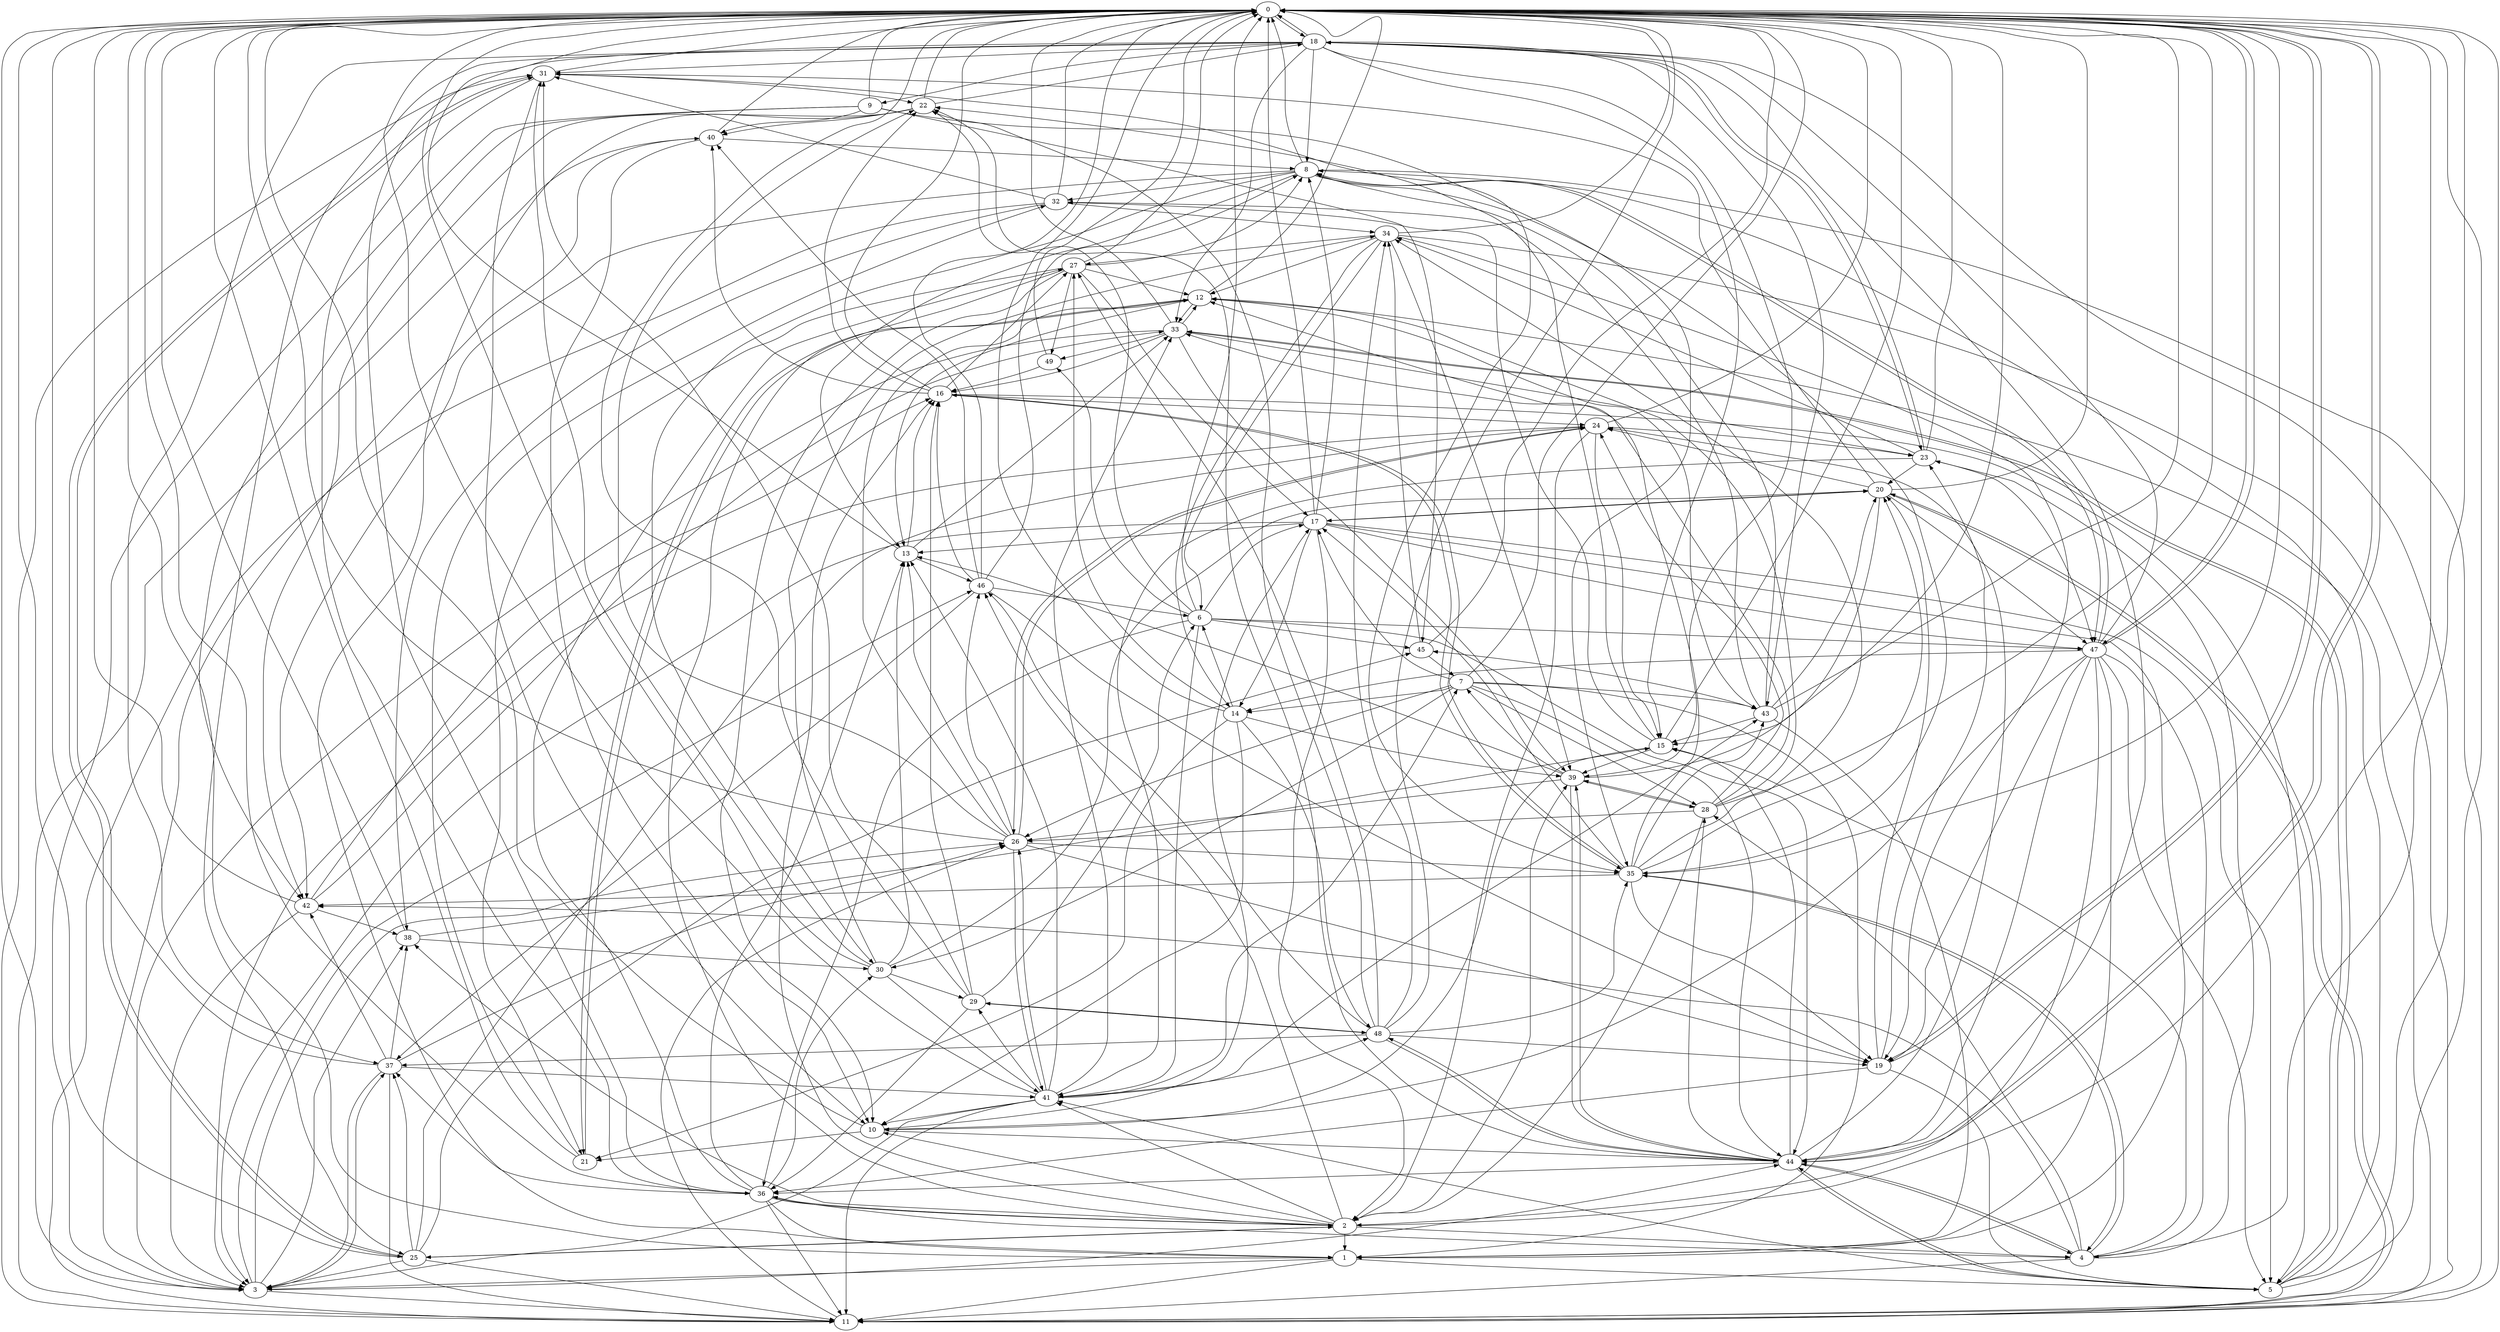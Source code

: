 strict digraph "" {
	0	 [component_delay=3];
	18	 [component_delay=3];
	0 -> 18	 [wire_delay=1];
	19	 [component_delay=3];
	0 -> 19	 [wire_delay=1];
	44	 [component_delay=3];
	0 -> 44	 [wire_delay=1];
	47	 [component_delay=3];
	0 -> 47	 [wire_delay=1];
	1	 [component_delay=3];
	1 -> 0	 [wire_delay=1];
	3	 [component_delay=3];
	1 -> 3	 [wire_delay=1];
	5	 [component_delay=3];
	1 -> 5	 [wire_delay=1];
	11	 [component_delay=3];
	1 -> 11	 [wire_delay=1];
	2	 [component_delay=3];
	2 -> 0	 [wire_delay=1];
	2 -> 1	 [wire_delay=1];
	4	 [component_delay=3];
	2 -> 4	 [wire_delay=1];
	10	 [component_delay=3];
	2 -> 10	 [wire_delay=1];
	16	 [component_delay=3];
	2 -> 16	 [wire_delay=1];
	25	 [component_delay=3];
	2 -> 25	 [wire_delay=1];
	36	 [component_delay=3];
	2 -> 36	 [wire_delay=1];
	38	 [component_delay=3];
	2 -> 38	 [wire_delay=1];
	39	 [component_delay=3];
	2 -> 39	 [wire_delay=1];
	41	 [component_delay=3];
	2 -> 41	 [wire_delay=1];
	46	 [component_delay=3];
	2 -> 46	 [wire_delay=1];
	3 -> 0	 [wire_delay=1];
	3 -> 11	 [wire_delay=1];
	26	 [component_delay=3];
	3 -> 26	 [wire_delay=1];
	37	 [component_delay=3];
	3 -> 37	 [wire_delay=1];
	3 -> 38	 [wire_delay=1];
	3 -> 44	 [wire_delay=1];
	3 -> 46	 [wire_delay=1];
	4 -> 0	 [wire_delay=1];
	4 -> 11	 [wire_delay=1];
	15	 [component_delay=3];
	4 -> 15	 [wire_delay=1];
	23	 [component_delay=3];
	4 -> 23	 [wire_delay=1];
	28	 [component_delay=3];
	4 -> 28	 [wire_delay=1];
	35	 [component_delay=3];
	4 -> 35	 [wire_delay=1];
	42	 [component_delay=3];
	4 -> 42	 [wire_delay=1];
	4 -> 44	 [wire_delay=1];
	5 -> 0	 [wire_delay=1];
	8	 [component_delay=3];
	5 -> 8	 [wire_delay=1];
	5 -> 18	 [wire_delay=1];
	33	 [component_delay=3];
	5 -> 33	 [wire_delay=1];
	5 -> 41	 [wire_delay=1];
	5 -> 44	 [wire_delay=1];
	6	 [component_delay=3];
	6 -> 0	 [wire_delay=1];
	17	 [component_delay=3];
	6 -> 17	 [wire_delay=1];
	22	 [component_delay=3];
	6 -> 22	 [wire_delay=1];
	6 -> 36	 [wire_delay=1];
	6 -> 41	 [wire_delay=1];
	6 -> 44	 [wire_delay=1];
	45	 [component_delay=3];
	6 -> 45	 [wire_delay=1];
	6 -> 47	 [wire_delay=1];
	49	 [component_delay=3];
	6 -> 49	 [wire_delay=1];
	7	 [component_delay=3];
	7 -> 0	 [wire_delay=1];
	7 -> 1	 [wire_delay=1];
	14	 [component_delay=3];
	7 -> 14	 [wire_delay=1];
	7 -> 17	 [wire_delay=1];
	7 -> 26	 [wire_delay=1];
	7 -> 28	 [wire_delay=1];
	30	 [component_delay=3];
	7 -> 30	 [wire_delay=1];
	43	 [component_delay=3];
	7 -> 43	 [wire_delay=1];
	7 -> 44	 [wire_delay=1];
	8 -> 0	 [wire_delay=1];
	8 -> 11	 [wire_delay=1];
	13	 [component_delay=3];
	8 -> 13	 [wire_delay=1];
	8 -> 30	 [wire_delay=1];
	32	 [component_delay=3];
	8 -> 32	 [wire_delay=1];
	8 -> 35	 [wire_delay=1];
	8 -> 42	 [wire_delay=1];
	8 -> 47	 [wire_delay=1];
	9	 [component_delay=3];
	9 -> 0	 [wire_delay=1];
	9 -> 3	 [wire_delay=1];
	9 -> 35	 [wire_delay=1];
	40	 [component_delay=3];
	9 -> 40	 [wire_delay=1];
	9 -> 42	 [wire_delay=1];
	9 -> 45	 [wire_delay=1];
	10 -> 0	 [wire_delay=1];
	10 -> 17	 [wire_delay=1];
	21	 [component_delay=3];
	10 -> 21	 [wire_delay=1];
	10 -> 44	 [wire_delay=1];
	11 -> 0	 [wire_delay=1];
	12	 [component_delay=3];
	11 -> 12	 [wire_delay=1];
	20	 [component_delay=3];
	11 -> 20	 [wire_delay=1];
	11 -> 26	 [wire_delay=1];
	31	 [component_delay=3];
	11 -> 31	 [wire_delay=1];
	11 -> 40	 [wire_delay=1];
	12 -> 0	 [wire_delay=1];
	12 -> 13	 [wire_delay=1];
	12 -> 21	 [wire_delay=1];
	12 -> 33	 [wire_delay=1];
	12 -> 43	 [wire_delay=1];
	13 -> 0	 [wire_delay=1];
	13 -> 16	 [wire_delay=1];
	13 -> 33	 [wire_delay=1];
	13 -> 46	 [wire_delay=1];
	14 -> 0	 [wire_delay=1];
	14 -> 6	 [wire_delay=1];
	14 -> 10	 [wire_delay=1];
	14 -> 21	 [wire_delay=1];
	27	 [component_delay=3];
	14 -> 27	 [wire_delay=1];
	14 -> 39	 [wire_delay=1];
	48	 [component_delay=3];
	14 -> 48	 [wire_delay=1];
	15 -> 0	 [wire_delay=1];
	15 -> 10	 [wire_delay=1];
	15 -> 22	 [wire_delay=1];
	15 -> 32	 [wire_delay=1];
	15 -> 39	 [wire_delay=1];
	16 -> 0	 [wire_delay=1];
	16 -> 5	 [wire_delay=1];
	16 -> 22	 [wire_delay=1];
	24	 [component_delay=3];
	16 -> 24	 [wire_delay=1];
	16 -> 27	 [wire_delay=1];
	16 -> 35	 [wire_delay=1];
	16 -> 40	 [wire_delay=1];
	17 -> 0	 [wire_delay=1];
	17 -> 1	 [wire_delay=1];
	17 -> 2	 [wire_delay=1];
	17 -> 3	 [wire_delay=1];
	17 -> 5	 [wire_delay=1];
	17 -> 8	 [wire_delay=1];
	17 -> 13	 [wire_delay=1];
	17 -> 14	 [wire_delay=1];
	17 -> 20	 [wire_delay=1];
	17 -> 47	 [wire_delay=1];
	18 -> 0	 [wire_delay=1];
	18 -> 8	 [wire_delay=1];
	18 -> 9	 [wire_delay=1];
	18 -> 15	 [wire_delay=1];
	18 -> 23	 [wire_delay=1];
	18 -> 25	 [wire_delay=1];
	18 -> 31	 [wire_delay=1];
	18 -> 33	 [wire_delay=1];
	18 -> 36	 [wire_delay=1];
	18 -> 37	 [wire_delay=1];
	18 -> 39	 [wire_delay=1];
	18 -> 43	 [wire_delay=1];
	19 -> 0	 [wire_delay=1];
	19 -> 5	 [wire_delay=1];
	19 -> 20	 [wire_delay=1];
	19 -> 23	 [wire_delay=1];
	19 -> 36	 [wire_delay=1];
	20 -> 0	 [wire_delay=1];
	20 -> 11	 [wire_delay=1];
	20 -> 15	 [wire_delay=1];
	20 -> 17	 [wire_delay=1];
	20 -> 24	 [wire_delay=1];
	20 -> 31	 [wire_delay=1];
	20 -> 47	 [wire_delay=1];
	21 -> 0	 [wire_delay=1];
	21 -> 12	 [wire_delay=1];
	21 -> 32	 [wire_delay=1];
	22 -> 0	 [wire_delay=1];
	22 -> 1	 [wire_delay=1];
	22 -> 18	 [wire_delay=1];
	22 -> 40	 [wire_delay=1];
	22 -> 42	 [wire_delay=1];
	23 -> 0	 [wire_delay=1];
	23 -> 18	 [wire_delay=1];
	23 -> 20	 [wire_delay=1];
	34	 [component_delay=3];
	23 -> 34	 [wire_delay=1];
	23 -> 41	 [wire_delay=1];
	23 -> 47	 [wire_delay=1];
	24 -> 0	 [wire_delay=1];
	24 -> 2	 [wire_delay=1];
	24 -> 3	 [wire_delay=1];
	24 -> 15	 [wire_delay=1];
	24 -> 23	 [wire_delay=1];
	24 -> 26	 [wire_delay=1];
	25 -> 0	 [wire_delay=1];
	25 -> 2	 [wire_delay=1];
	25 -> 3	 [wire_delay=1];
	25 -> 11	 [wire_delay=1];
	25 -> 24	 [wire_delay=1];
	25 -> 31	 [wire_delay=1];
	25 -> 37	 [wire_delay=1];
	25 -> 45	 [wire_delay=1];
	26 -> 0	 [wire_delay=1];
	26 -> 12	 [wire_delay=1];
	26 -> 13	 [wire_delay=1];
	26 -> 19	 [wire_delay=1];
	26 -> 22	 [wire_delay=1];
	26 -> 24	 [wire_delay=1];
	26 -> 35	 [wire_delay=1];
	26 -> 41	 [wire_delay=1];
	26 -> 46	 [wire_delay=1];
	27 -> 0	 [wire_delay=1];
	27 -> 2	 [wire_delay=1];
	27 -> 8	 [wire_delay=1];
	27 -> 10	 [wire_delay=1];
	27 -> 12	 [wire_delay=1];
	27 -> 17	 [wire_delay=1];
	27 -> 21	 [wire_delay=1];
	27 -> 49	 [wire_delay=1];
	28 -> 0	 [wire_delay=1];
	28 -> 2	 [wire_delay=1];
	28 -> 12	 [wire_delay=1];
	28 -> 24	 [wire_delay=1];
	28 -> 26	 [wire_delay=1];
	28 -> 33	 [wire_delay=1];
	28 -> 39	 [wire_delay=1];
	29	 [component_delay=3];
	29 -> 0	 [wire_delay=1];
	29 -> 6	 [wire_delay=1];
	29 -> 16	 [wire_delay=1];
	29 -> 31	 [wire_delay=1];
	29 -> 36	 [wire_delay=1];
	29 -> 48	 [wire_delay=1];
	30 -> 0	 [wire_delay=1];
	30 -> 13	 [wire_delay=1];
	30 -> 20	 [wire_delay=1];
	30 -> 29	 [wire_delay=1];
	30 -> 31	 [wire_delay=1];
	30 -> 34	 [wire_delay=1];
	30 -> 41	 [wire_delay=1];
	31 -> 0	 [wire_delay=1];
	31 -> 10	 [wire_delay=1];
	31 -> 22	 [wire_delay=1];
	31 -> 25	 [wire_delay=1];
	31 -> 35	 [wire_delay=1];
	31 -> 36	 [wire_delay=1];
	32 -> 0	 [wire_delay=1];
	32 -> 11	 [wire_delay=1];
	32 -> 31	 [wire_delay=1];
	32 -> 34	 [wire_delay=1];
	32 -> 38	 [wire_delay=1];
	33 -> 0	 [wire_delay=1];
	33 -> 3	 [wire_delay=1];
	33 -> 5	 [wire_delay=1];
	33 -> 12	 [wire_delay=1];
	33 -> 16	 [wire_delay=1];
	33 -> 23	 [wire_delay=1];
	33 -> 39	 [wire_delay=1];
	33 -> 49	 [wire_delay=1];
	34 -> 0	 [wire_delay=1];
	34 -> 6	 [wire_delay=1];
	34 -> 11	 [wire_delay=1];
	34 -> 12	 [wire_delay=1];
	34 -> 14	 [wire_delay=1];
	34 -> 19	 [wire_delay=1];
	34 -> 27	 [wire_delay=1];
	34 -> 39	 [wire_delay=1];
	35 -> 0	 [wire_delay=1];
	35 -> 4	 [wire_delay=1];
	35 -> 12	 [wire_delay=1];
	35 -> 16	 [wire_delay=1];
	35 -> 17	 [wire_delay=1];
	35 -> 19	 [wire_delay=1];
	35 -> 20	 [wire_delay=1];
	35 -> 34	 [wire_delay=1];
	35 -> 42	 [wire_delay=1];
	35 -> 43	 [wire_delay=1];
	36 -> 0	 [wire_delay=1];
	36 -> 1	 [wire_delay=1];
	36 -> 2	 [wire_delay=1];
	36 -> 4	 [wire_delay=1];
	36 -> 11	 [wire_delay=1];
	36 -> 13	 [wire_delay=1];
	36 -> 27	 [wire_delay=1];
	36 -> 30	 [wire_delay=1];
	36 -> 37	 [wire_delay=1];
	37 -> 0	 [wire_delay=1];
	37 -> 3	 [wire_delay=1];
	37 -> 11	 [wire_delay=1];
	37 -> 26	 [wire_delay=1];
	37 -> 38	 [wire_delay=1];
	37 -> 41	 [wire_delay=1];
	37 -> 42	 [wire_delay=1];
	38 -> 0	 [wire_delay=1];
	38 -> 15	 [wire_delay=1];
	38 -> 30	 [wire_delay=1];
	39 -> 0	 [wire_delay=1];
	39 -> 7	 [wire_delay=1];
	39 -> 13	 [wire_delay=1];
	39 -> 26	 [wire_delay=1];
	39 -> 28	 [wire_delay=1];
	39 -> 44	 [wire_delay=1];
	40 -> 0	 [wire_delay=1];
	40 -> 3	 [wire_delay=1];
	40 -> 8	 [wire_delay=1];
	40 -> 10	 [wire_delay=1];
	41 -> 0	 [wire_delay=1];
	41 -> 3	 [wire_delay=1];
	41 -> 7	 [wire_delay=1];
	41 -> 10	 [wire_delay=1];
	41 -> 11	 [wire_delay=1];
	41 -> 13	 [wire_delay=1];
	41 -> 26	 [wire_delay=1];
	41 -> 29	 [wire_delay=1];
	41 -> 33	 [wire_delay=1];
	41 -> 43	 [wire_delay=1];
	41 -> 48	 [wire_delay=1];
	42 -> 0	 [wire_delay=1];
	42 -> 3	 [wire_delay=1];
	42 -> 16	 [wire_delay=1];
	42 -> 33	 [wire_delay=1];
	42 -> 38	 [wire_delay=1];
	43 -> 0	 [wire_delay=1];
	43 -> 1	 [wire_delay=1];
	43 -> 8	 [wire_delay=1];
	43 -> 15	 [wire_delay=1];
	43 -> 20	 [wire_delay=1];
	43 -> 32	 [wire_delay=1];
	43 -> 45	 [wire_delay=1];
	44 -> 0	 [wire_delay=1];
	44 -> 4	 [wire_delay=1];
	44 -> 5	 [wire_delay=1];
	44 -> 15	 [wire_delay=1];
	44 -> 18	 [wire_delay=1];
	44 -> 22	 [wire_delay=1];
	44 -> 24	 [wire_delay=1];
	44 -> 28	 [wire_delay=1];
	44 -> 36	 [wire_delay=1];
	44 -> 39	 [wire_delay=1];
	44 -> 48	 [wire_delay=1];
	45 -> 0	 [wire_delay=1];
	45 -> 7	 [wire_delay=1];
	45 -> 34	 [wire_delay=1];
	46 -> 0	 [wire_delay=1];
	46 -> 6	 [wire_delay=1];
	46 -> 8	 [wire_delay=1];
	46 -> 16	 [wire_delay=1];
	46 -> 19	 [wire_delay=1];
	46 -> 37	 [wire_delay=1];
	46 -> 40	 [wire_delay=1];
	47 -> 0	 [wire_delay=1];
	47 -> 1	 [wire_delay=1];
	47 -> 2	 [wire_delay=1];
	47 -> 4	 [wire_delay=1];
	47 -> 5	 [wire_delay=1];
	47 -> 8	 [wire_delay=1];
	47 -> 10	 [wire_delay=1];
	47 -> 14	 [wire_delay=1];
	47 -> 18	 [wire_delay=1];
	47 -> 19	 [wire_delay=1];
	47 -> 44	 [wire_delay=1];
	48 -> 0	 [wire_delay=1];
	48 -> 19	 [wire_delay=1];
	48 -> 22	 [wire_delay=1];
	48 -> 27	 [wire_delay=1];
	48 -> 29	 [wire_delay=1];
	48 -> 34	 [wire_delay=1];
	48 -> 35	 [wire_delay=1];
	48 -> 37	 [wire_delay=1];
	48 -> 44	 [wire_delay=1];
	48 -> 46	 [wire_delay=1];
	49 -> 0	 [wire_delay=1];
	49 -> 16	 [wire_delay=1];
}
